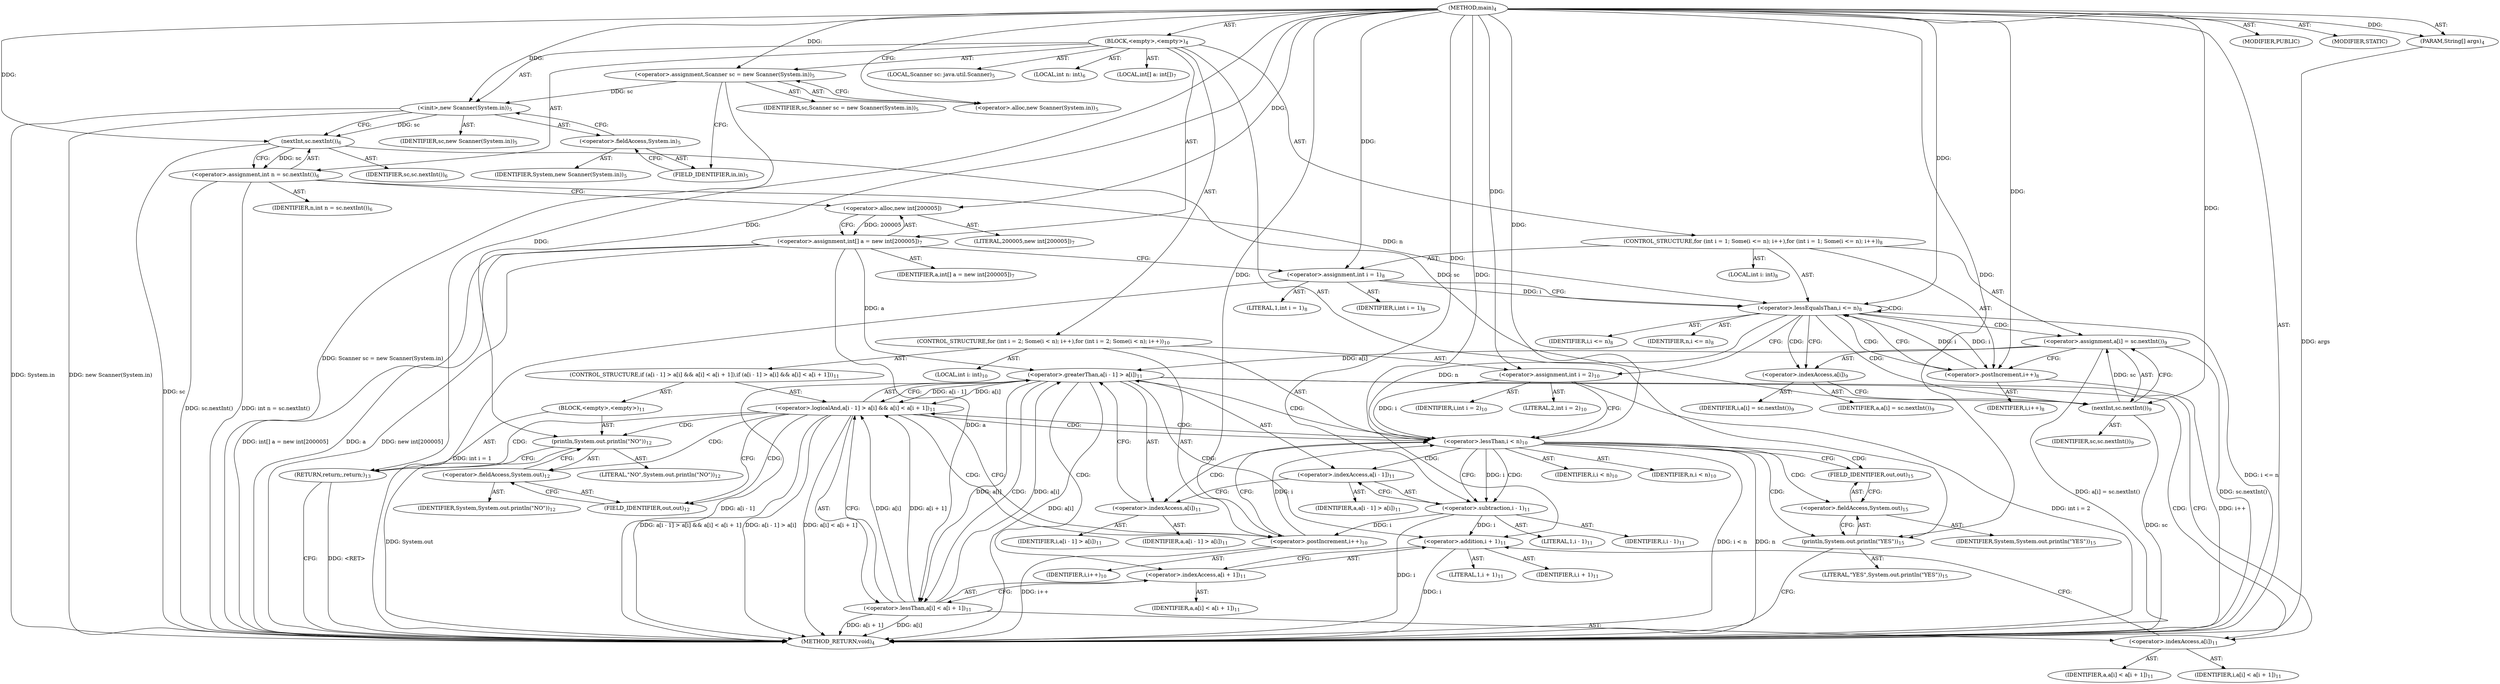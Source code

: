 digraph "main" {  
"19" [label = <(METHOD,main)<SUB>4</SUB>> ]
"20" [label = <(PARAM,String[] args)<SUB>4</SUB>> ]
"21" [label = <(BLOCK,&lt;empty&gt;,&lt;empty&gt;)<SUB>4</SUB>> ]
"4" [label = <(LOCAL,Scanner sc: java.util.Scanner)<SUB>5</SUB>> ]
"22" [label = <(&lt;operator&gt;.assignment,Scanner sc = new Scanner(System.in))<SUB>5</SUB>> ]
"23" [label = <(IDENTIFIER,sc,Scanner sc = new Scanner(System.in))<SUB>5</SUB>> ]
"24" [label = <(&lt;operator&gt;.alloc,new Scanner(System.in))<SUB>5</SUB>> ]
"25" [label = <(&lt;init&gt;,new Scanner(System.in))<SUB>5</SUB>> ]
"3" [label = <(IDENTIFIER,sc,new Scanner(System.in))<SUB>5</SUB>> ]
"26" [label = <(&lt;operator&gt;.fieldAccess,System.in)<SUB>5</SUB>> ]
"27" [label = <(IDENTIFIER,System,new Scanner(System.in))<SUB>5</SUB>> ]
"28" [label = <(FIELD_IDENTIFIER,in,in)<SUB>5</SUB>> ]
"29" [label = <(LOCAL,int n: int)<SUB>6</SUB>> ]
"30" [label = <(&lt;operator&gt;.assignment,int n = sc.nextInt())<SUB>6</SUB>> ]
"31" [label = <(IDENTIFIER,n,int n = sc.nextInt())<SUB>6</SUB>> ]
"32" [label = <(nextInt,sc.nextInt())<SUB>6</SUB>> ]
"33" [label = <(IDENTIFIER,sc,sc.nextInt())<SUB>6</SUB>> ]
"34" [label = <(LOCAL,int[] a: int[])<SUB>7</SUB>> ]
"35" [label = <(&lt;operator&gt;.assignment,int[] a = new int[200005])<SUB>7</SUB>> ]
"36" [label = <(IDENTIFIER,a,int[] a = new int[200005])<SUB>7</SUB>> ]
"37" [label = <(&lt;operator&gt;.alloc,new int[200005])> ]
"38" [label = <(LITERAL,200005,new int[200005])<SUB>7</SUB>> ]
"39" [label = <(CONTROL_STRUCTURE,for (int i = 1; Some(i &lt;= n); i++),for (int i = 1; Some(i &lt;= n); i++))<SUB>8</SUB>> ]
"40" [label = <(LOCAL,int i: int)<SUB>8</SUB>> ]
"41" [label = <(&lt;operator&gt;.assignment,int i = 1)<SUB>8</SUB>> ]
"42" [label = <(IDENTIFIER,i,int i = 1)<SUB>8</SUB>> ]
"43" [label = <(LITERAL,1,int i = 1)<SUB>8</SUB>> ]
"44" [label = <(&lt;operator&gt;.lessEqualsThan,i &lt;= n)<SUB>8</SUB>> ]
"45" [label = <(IDENTIFIER,i,i &lt;= n)<SUB>8</SUB>> ]
"46" [label = <(IDENTIFIER,n,i &lt;= n)<SUB>8</SUB>> ]
"47" [label = <(&lt;operator&gt;.postIncrement,i++)<SUB>8</SUB>> ]
"48" [label = <(IDENTIFIER,i,i++)<SUB>8</SUB>> ]
"49" [label = <(&lt;operator&gt;.assignment,a[i] = sc.nextInt())<SUB>9</SUB>> ]
"50" [label = <(&lt;operator&gt;.indexAccess,a[i])<SUB>9</SUB>> ]
"51" [label = <(IDENTIFIER,a,a[i] = sc.nextInt())<SUB>9</SUB>> ]
"52" [label = <(IDENTIFIER,i,a[i] = sc.nextInt())<SUB>9</SUB>> ]
"53" [label = <(nextInt,sc.nextInt())<SUB>9</SUB>> ]
"54" [label = <(IDENTIFIER,sc,sc.nextInt())<SUB>9</SUB>> ]
"55" [label = <(CONTROL_STRUCTURE,for (int i = 2; Some(i &lt; n); i++),for (int i = 2; Some(i &lt; n); i++))<SUB>10</SUB>> ]
"56" [label = <(LOCAL,int i: int)<SUB>10</SUB>> ]
"57" [label = <(&lt;operator&gt;.assignment,int i = 2)<SUB>10</SUB>> ]
"58" [label = <(IDENTIFIER,i,int i = 2)<SUB>10</SUB>> ]
"59" [label = <(LITERAL,2,int i = 2)<SUB>10</SUB>> ]
"60" [label = <(&lt;operator&gt;.lessThan,i &lt; n)<SUB>10</SUB>> ]
"61" [label = <(IDENTIFIER,i,i &lt; n)<SUB>10</SUB>> ]
"62" [label = <(IDENTIFIER,n,i &lt; n)<SUB>10</SUB>> ]
"63" [label = <(&lt;operator&gt;.postIncrement,i++)<SUB>10</SUB>> ]
"64" [label = <(IDENTIFIER,i,i++)<SUB>10</SUB>> ]
"65" [label = <(CONTROL_STRUCTURE,if (a[i - 1] &gt; a[i] &amp;&amp; a[i] &lt; a[i + 1]),if (a[i - 1] &gt; a[i] &amp;&amp; a[i] &lt; a[i + 1]))<SUB>11</SUB>> ]
"66" [label = <(&lt;operator&gt;.logicalAnd,a[i - 1] &gt; a[i] &amp;&amp; a[i] &lt; a[i + 1])<SUB>11</SUB>> ]
"67" [label = <(&lt;operator&gt;.greaterThan,a[i - 1] &gt; a[i])<SUB>11</SUB>> ]
"68" [label = <(&lt;operator&gt;.indexAccess,a[i - 1])<SUB>11</SUB>> ]
"69" [label = <(IDENTIFIER,a,a[i - 1] &gt; a[i])<SUB>11</SUB>> ]
"70" [label = <(&lt;operator&gt;.subtraction,i - 1)<SUB>11</SUB>> ]
"71" [label = <(IDENTIFIER,i,i - 1)<SUB>11</SUB>> ]
"72" [label = <(LITERAL,1,i - 1)<SUB>11</SUB>> ]
"73" [label = <(&lt;operator&gt;.indexAccess,a[i])<SUB>11</SUB>> ]
"74" [label = <(IDENTIFIER,a,a[i - 1] &gt; a[i])<SUB>11</SUB>> ]
"75" [label = <(IDENTIFIER,i,a[i - 1] &gt; a[i])<SUB>11</SUB>> ]
"76" [label = <(&lt;operator&gt;.lessThan,a[i] &lt; a[i + 1])<SUB>11</SUB>> ]
"77" [label = <(&lt;operator&gt;.indexAccess,a[i])<SUB>11</SUB>> ]
"78" [label = <(IDENTIFIER,a,a[i] &lt; a[i + 1])<SUB>11</SUB>> ]
"79" [label = <(IDENTIFIER,i,a[i] &lt; a[i + 1])<SUB>11</SUB>> ]
"80" [label = <(&lt;operator&gt;.indexAccess,a[i + 1])<SUB>11</SUB>> ]
"81" [label = <(IDENTIFIER,a,a[i] &lt; a[i + 1])<SUB>11</SUB>> ]
"82" [label = <(&lt;operator&gt;.addition,i + 1)<SUB>11</SUB>> ]
"83" [label = <(IDENTIFIER,i,i + 1)<SUB>11</SUB>> ]
"84" [label = <(LITERAL,1,i + 1)<SUB>11</SUB>> ]
"85" [label = <(BLOCK,&lt;empty&gt;,&lt;empty&gt;)<SUB>11</SUB>> ]
"86" [label = <(println,System.out.println(&quot;NO&quot;))<SUB>12</SUB>> ]
"87" [label = <(&lt;operator&gt;.fieldAccess,System.out)<SUB>12</SUB>> ]
"88" [label = <(IDENTIFIER,System,System.out.println(&quot;NO&quot;))<SUB>12</SUB>> ]
"89" [label = <(FIELD_IDENTIFIER,out,out)<SUB>12</SUB>> ]
"90" [label = <(LITERAL,&quot;NO&quot;,System.out.println(&quot;NO&quot;))<SUB>12</SUB>> ]
"91" [label = <(RETURN,return;,return;)<SUB>13</SUB>> ]
"92" [label = <(println,System.out.println(&quot;YES&quot;))<SUB>15</SUB>> ]
"93" [label = <(&lt;operator&gt;.fieldAccess,System.out)<SUB>15</SUB>> ]
"94" [label = <(IDENTIFIER,System,System.out.println(&quot;YES&quot;))<SUB>15</SUB>> ]
"95" [label = <(FIELD_IDENTIFIER,out,out)<SUB>15</SUB>> ]
"96" [label = <(LITERAL,&quot;YES&quot;,System.out.println(&quot;YES&quot;))<SUB>15</SUB>> ]
"97" [label = <(MODIFIER,PUBLIC)> ]
"98" [label = <(MODIFIER,STATIC)> ]
"99" [label = <(METHOD_RETURN,void)<SUB>4</SUB>> ]
  "19" -> "20"  [ label = "AST: "] 
  "19" -> "21"  [ label = "AST: "] 
  "19" -> "97"  [ label = "AST: "] 
  "19" -> "98"  [ label = "AST: "] 
  "19" -> "99"  [ label = "AST: "] 
  "21" -> "4"  [ label = "AST: "] 
  "21" -> "22"  [ label = "AST: "] 
  "21" -> "25"  [ label = "AST: "] 
  "21" -> "29"  [ label = "AST: "] 
  "21" -> "30"  [ label = "AST: "] 
  "21" -> "34"  [ label = "AST: "] 
  "21" -> "35"  [ label = "AST: "] 
  "21" -> "39"  [ label = "AST: "] 
  "21" -> "55"  [ label = "AST: "] 
  "21" -> "92"  [ label = "AST: "] 
  "22" -> "23"  [ label = "AST: "] 
  "22" -> "24"  [ label = "AST: "] 
  "25" -> "3"  [ label = "AST: "] 
  "25" -> "26"  [ label = "AST: "] 
  "26" -> "27"  [ label = "AST: "] 
  "26" -> "28"  [ label = "AST: "] 
  "30" -> "31"  [ label = "AST: "] 
  "30" -> "32"  [ label = "AST: "] 
  "32" -> "33"  [ label = "AST: "] 
  "35" -> "36"  [ label = "AST: "] 
  "35" -> "37"  [ label = "AST: "] 
  "37" -> "38"  [ label = "AST: "] 
  "39" -> "40"  [ label = "AST: "] 
  "39" -> "41"  [ label = "AST: "] 
  "39" -> "44"  [ label = "AST: "] 
  "39" -> "47"  [ label = "AST: "] 
  "39" -> "49"  [ label = "AST: "] 
  "41" -> "42"  [ label = "AST: "] 
  "41" -> "43"  [ label = "AST: "] 
  "44" -> "45"  [ label = "AST: "] 
  "44" -> "46"  [ label = "AST: "] 
  "47" -> "48"  [ label = "AST: "] 
  "49" -> "50"  [ label = "AST: "] 
  "49" -> "53"  [ label = "AST: "] 
  "50" -> "51"  [ label = "AST: "] 
  "50" -> "52"  [ label = "AST: "] 
  "53" -> "54"  [ label = "AST: "] 
  "55" -> "56"  [ label = "AST: "] 
  "55" -> "57"  [ label = "AST: "] 
  "55" -> "60"  [ label = "AST: "] 
  "55" -> "63"  [ label = "AST: "] 
  "55" -> "65"  [ label = "AST: "] 
  "57" -> "58"  [ label = "AST: "] 
  "57" -> "59"  [ label = "AST: "] 
  "60" -> "61"  [ label = "AST: "] 
  "60" -> "62"  [ label = "AST: "] 
  "63" -> "64"  [ label = "AST: "] 
  "65" -> "66"  [ label = "AST: "] 
  "65" -> "85"  [ label = "AST: "] 
  "66" -> "67"  [ label = "AST: "] 
  "66" -> "76"  [ label = "AST: "] 
  "67" -> "68"  [ label = "AST: "] 
  "67" -> "73"  [ label = "AST: "] 
  "68" -> "69"  [ label = "AST: "] 
  "68" -> "70"  [ label = "AST: "] 
  "70" -> "71"  [ label = "AST: "] 
  "70" -> "72"  [ label = "AST: "] 
  "73" -> "74"  [ label = "AST: "] 
  "73" -> "75"  [ label = "AST: "] 
  "76" -> "77"  [ label = "AST: "] 
  "76" -> "80"  [ label = "AST: "] 
  "77" -> "78"  [ label = "AST: "] 
  "77" -> "79"  [ label = "AST: "] 
  "80" -> "81"  [ label = "AST: "] 
  "80" -> "82"  [ label = "AST: "] 
  "82" -> "83"  [ label = "AST: "] 
  "82" -> "84"  [ label = "AST: "] 
  "85" -> "86"  [ label = "AST: "] 
  "85" -> "91"  [ label = "AST: "] 
  "86" -> "87"  [ label = "AST: "] 
  "86" -> "90"  [ label = "AST: "] 
  "87" -> "88"  [ label = "AST: "] 
  "87" -> "89"  [ label = "AST: "] 
  "92" -> "93"  [ label = "AST: "] 
  "92" -> "96"  [ label = "AST: "] 
  "93" -> "94"  [ label = "AST: "] 
  "93" -> "95"  [ label = "AST: "] 
  "22" -> "28"  [ label = "CFG: "] 
  "25" -> "32"  [ label = "CFG: "] 
  "30" -> "37"  [ label = "CFG: "] 
  "35" -> "41"  [ label = "CFG: "] 
  "92" -> "99"  [ label = "CFG: "] 
  "24" -> "22"  [ label = "CFG: "] 
  "26" -> "25"  [ label = "CFG: "] 
  "32" -> "30"  [ label = "CFG: "] 
  "37" -> "35"  [ label = "CFG: "] 
  "41" -> "44"  [ label = "CFG: "] 
  "44" -> "50"  [ label = "CFG: "] 
  "44" -> "57"  [ label = "CFG: "] 
  "47" -> "44"  [ label = "CFG: "] 
  "49" -> "47"  [ label = "CFG: "] 
  "57" -> "60"  [ label = "CFG: "] 
  "60" -> "70"  [ label = "CFG: "] 
  "60" -> "95"  [ label = "CFG: "] 
  "63" -> "60"  [ label = "CFG: "] 
  "93" -> "92"  [ label = "CFG: "] 
  "28" -> "26"  [ label = "CFG: "] 
  "50" -> "53"  [ label = "CFG: "] 
  "53" -> "49"  [ label = "CFG: "] 
  "66" -> "89"  [ label = "CFG: "] 
  "66" -> "63"  [ label = "CFG: "] 
  "95" -> "93"  [ label = "CFG: "] 
  "67" -> "66"  [ label = "CFG: "] 
  "67" -> "77"  [ label = "CFG: "] 
  "76" -> "66"  [ label = "CFG: "] 
  "86" -> "91"  [ label = "CFG: "] 
  "91" -> "99"  [ label = "CFG: "] 
  "68" -> "73"  [ label = "CFG: "] 
  "73" -> "67"  [ label = "CFG: "] 
  "77" -> "82"  [ label = "CFG: "] 
  "80" -> "76"  [ label = "CFG: "] 
  "87" -> "86"  [ label = "CFG: "] 
  "70" -> "68"  [ label = "CFG: "] 
  "82" -> "80"  [ label = "CFG: "] 
  "89" -> "87"  [ label = "CFG: "] 
  "19" -> "24"  [ label = "CFG: "] 
  "91" -> "99"  [ label = "DDG: &lt;RET&gt;"] 
  "20" -> "99"  [ label = "DDG: args"] 
  "22" -> "99"  [ label = "DDG: Scanner sc = new Scanner(System.in)"] 
  "25" -> "99"  [ label = "DDG: System.in"] 
  "25" -> "99"  [ label = "DDG: new Scanner(System.in)"] 
  "32" -> "99"  [ label = "DDG: sc"] 
  "30" -> "99"  [ label = "DDG: sc.nextInt()"] 
  "30" -> "99"  [ label = "DDG: int n = sc.nextInt()"] 
  "35" -> "99"  [ label = "DDG: a"] 
  "35" -> "99"  [ label = "DDG: new int[200005]"] 
  "35" -> "99"  [ label = "DDG: int[] a = new int[200005]"] 
  "41" -> "99"  [ label = "DDG: int i = 1"] 
  "44" -> "99"  [ label = "DDG: i &lt;= n"] 
  "57" -> "99"  [ label = "DDG: int i = 2"] 
  "60" -> "99"  [ label = "DDG: n"] 
  "60" -> "99"  [ label = "DDG: i &lt; n"] 
  "70" -> "99"  [ label = "DDG: i"] 
  "67" -> "99"  [ label = "DDG: a[i - 1]"] 
  "67" -> "99"  [ label = "DDG: a[i]"] 
  "66" -> "99"  [ label = "DDG: a[i - 1] &gt; a[i]"] 
  "76" -> "99"  [ label = "DDG: a[i]"] 
  "82" -> "99"  [ label = "DDG: i"] 
  "76" -> "99"  [ label = "DDG: a[i + 1]"] 
  "66" -> "99"  [ label = "DDG: a[i] &lt; a[i + 1]"] 
  "66" -> "99"  [ label = "DDG: a[i - 1] &gt; a[i] &amp;&amp; a[i] &lt; a[i + 1]"] 
  "63" -> "99"  [ label = "DDG: i++"] 
  "86" -> "99"  [ label = "DDG: System.out"] 
  "53" -> "99"  [ label = "DDG: sc"] 
  "49" -> "99"  [ label = "DDG: sc.nextInt()"] 
  "49" -> "99"  [ label = "DDG: a[i] = sc.nextInt()"] 
  "47" -> "99"  [ label = "DDG: i++"] 
  "19" -> "20"  [ label = "DDG: "] 
  "19" -> "22"  [ label = "DDG: "] 
  "32" -> "30"  [ label = "DDG: sc"] 
  "37" -> "35"  [ label = "DDG: 200005"] 
  "22" -> "25"  [ label = "DDG: sc"] 
  "19" -> "25"  [ label = "DDG: "] 
  "19" -> "41"  [ label = "DDG: "] 
  "53" -> "49"  [ label = "DDG: sc"] 
  "19" -> "57"  [ label = "DDG: "] 
  "19" -> "92"  [ label = "DDG: "] 
  "25" -> "32"  [ label = "DDG: sc"] 
  "19" -> "32"  [ label = "DDG: "] 
  "19" -> "37"  [ label = "DDG: "] 
  "41" -> "44"  [ label = "DDG: i"] 
  "47" -> "44"  [ label = "DDG: i"] 
  "19" -> "44"  [ label = "DDG: "] 
  "30" -> "44"  [ label = "DDG: n"] 
  "44" -> "47"  [ label = "DDG: i"] 
  "19" -> "47"  [ label = "DDG: "] 
  "57" -> "60"  [ label = "DDG: i"] 
  "63" -> "60"  [ label = "DDG: i"] 
  "19" -> "60"  [ label = "DDG: "] 
  "44" -> "60"  [ label = "DDG: n"] 
  "70" -> "63"  [ label = "DDG: i"] 
  "19" -> "63"  [ label = "DDG: "] 
  "32" -> "53"  [ label = "DDG: sc"] 
  "19" -> "53"  [ label = "DDG: "] 
  "67" -> "66"  [ label = "DDG: a[i - 1]"] 
  "67" -> "66"  [ label = "DDG: a[i]"] 
  "76" -> "66"  [ label = "DDG: a[i]"] 
  "76" -> "66"  [ label = "DDG: a[i + 1]"] 
  "19" -> "91"  [ label = "DDG: "] 
  "35" -> "67"  [ label = "DDG: a"] 
  "76" -> "67"  [ label = "DDG: a[i]"] 
  "49" -> "67"  [ label = "DDG: a[i]"] 
  "35" -> "76"  [ label = "DDG: a"] 
  "67" -> "76"  [ label = "DDG: a[i]"] 
  "19" -> "86"  [ label = "DDG: "] 
  "60" -> "70"  [ label = "DDG: i"] 
  "19" -> "70"  [ label = "DDG: "] 
  "70" -> "82"  [ label = "DDG: i"] 
  "19" -> "82"  [ label = "DDG: "] 
  "44" -> "47"  [ label = "CDG: "] 
  "44" -> "49"  [ label = "CDG: "] 
  "44" -> "53"  [ label = "CDG: "] 
  "44" -> "50"  [ label = "CDG: "] 
  "44" -> "44"  [ label = "CDG: "] 
  "60" -> "68"  [ label = "CDG: "] 
  "60" -> "73"  [ label = "CDG: "] 
  "60" -> "66"  [ label = "CDG: "] 
  "60" -> "67"  [ label = "CDG: "] 
  "60" -> "70"  [ label = "CDG: "] 
  "60" -> "95"  [ label = "CDG: "] 
  "60" -> "92"  [ label = "CDG: "] 
  "60" -> "93"  [ label = "CDG: "] 
  "66" -> "60"  [ label = "CDG: "] 
  "66" -> "89"  [ label = "CDG: "] 
  "66" -> "63"  [ label = "CDG: "] 
  "66" -> "87"  [ label = "CDG: "] 
  "66" -> "91"  [ label = "CDG: "] 
  "66" -> "86"  [ label = "CDG: "] 
  "67" -> "80"  [ label = "CDG: "] 
  "67" -> "77"  [ label = "CDG: "] 
  "67" -> "76"  [ label = "CDG: "] 
  "67" -> "82"  [ label = "CDG: "] 
}
